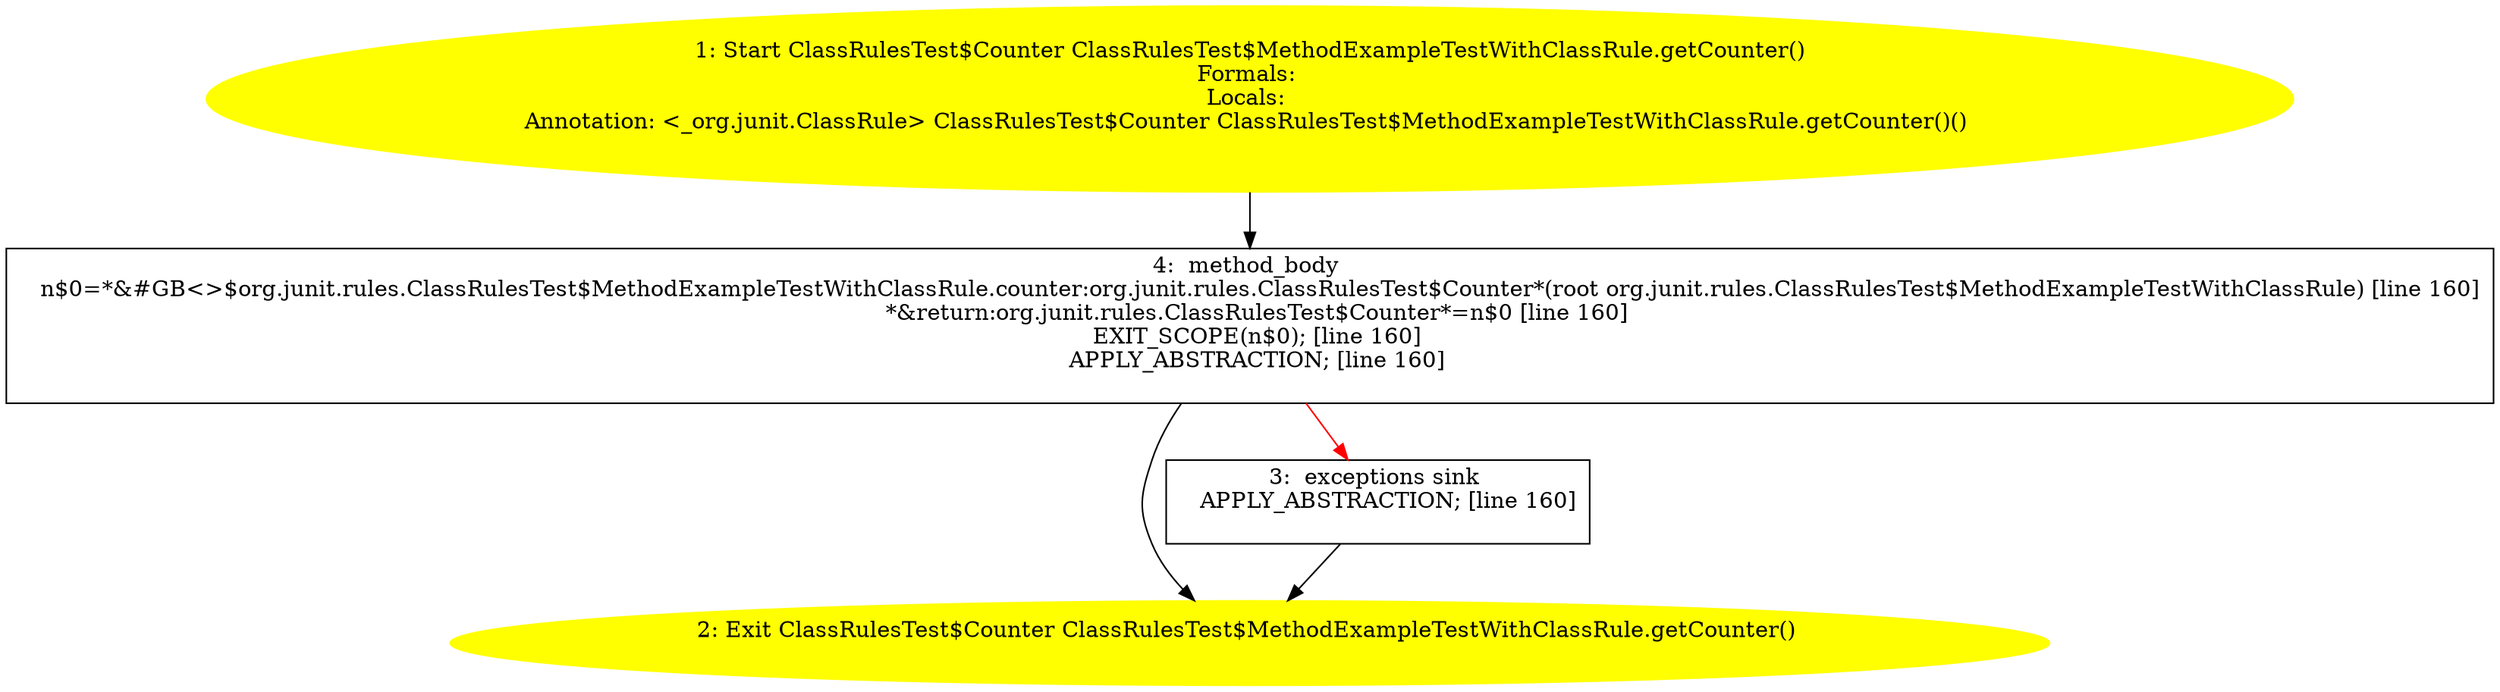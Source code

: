 /* @generated */
digraph cfg {
"org.junit.rules.ClassRulesTest$MethodExampleTestWithClassRule.getCounter():org.junit.rules.ClassRule.29024dddd65ed7bb84736110953b26b8_1" [label="1: Start ClassRulesTest$Counter ClassRulesTest$MethodExampleTestWithClassRule.getCounter()\nFormals: \nLocals: \nAnnotation: <_org.junit.ClassRule> ClassRulesTest$Counter ClassRulesTest$MethodExampleTestWithClassRule.getCounter()() \n  " color=yellow style=filled]
	

	 "org.junit.rules.ClassRulesTest$MethodExampleTestWithClassRule.getCounter():org.junit.rules.ClassRule.29024dddd65ed7bb84736110953b26b8_1" -> "org.junit.rules.ClassRulesTest$MethodExampleTestWithClassRule.getCounter():org.junit.rules.ClassRule.29024dddd65ed7bb84736110953b26b8_4" ;
"org.junit.rules.ClassRulesTest$MethodExampleTestWithClassRule.getCounter():org.junit.rules.ClassRule.29024dddd65ed7bb84736110953b26b8_2" [label="2: Exit ClassRulesTest$Counter ClassRulesTest$MethodExampleTestWithClassRule.getCounter() \n  " color=yellow style=filled]
	

"org.junit.rules.ClassRulesTest$MethodExampleTestWithClassRule.getCounter():org.junit.rules.ClassRule.29024dddd65ed7bb84736110953b26b8_3" [label="3:  exceptions sink \n   APPLY_ABSTRACTION; [line 160]\n " shape="box"]
	

	 "org.junit.rules.ClassRulesTest$MethodExampleTestWithClassRule.getCounter():org.junit.rules.ClassRule.29024dddd65ed7bb84736110953b26b8_3" -> "org.junit.rules.ClassRulesTest$MethodExampleTestWithClassRule.getCounter():org.junit.rules.ClassRule.29024dddd65ed7bb84736110953b26b8_2" ;
"org.junit.rules.ClassRulesTest$MethodExampleTestWithClassRule.getCounter():org.junit.rules.ClassRule.29024dddd65ed7bb84736110953b26b8_4" [label="4:  method_body \n   n$0=*&#GB<>$org.junit.rules.ClassRulesTest$MethodExampleTestWithClassRule.counter:org.junit.rules.ClassRulesTest$Counter*(root org.junit.rules.ClassRulesTest$MethodExampleTestWithClassRule) [line 160]\n  *&return:org.junit.rules.ClassRulesTest$Counter*=n$0 [line 160]\n  EXIT_SCOPE(n$0); [line 160]\n  APPLY_ABSTRACTION; [line 160]\n " shape="box"]
	

	 "org.junit.rules.ClassRulesTest$MethodExampleTestWithClassRule.getCounter():org.junit.rules.ClassRule.29024dddd65ed7bb84736110953b26b8_4" -> "org.junit.rules.ClassRulesTest$MethodExampleTestWithClassRule.getCounter():org.junit.rules.ClassRule.29024dddd65ed7bb84736110953b26b8_2" ;
	 "org.junit.rules.ClassRulesTest$MethodExampleTestWithClassRule.getCounter():org.junit.rules.ClassRule.29024dddd65ed7bb84736110953b26b8_4" -> "org.junit.rules.ClassRulesTest$MethodExampleTestWithClassRule.getCounter():org.junit.rules.ClassRule.29024dddd65ed7bb84736110953b26b8_3" [color="red" ];
}
